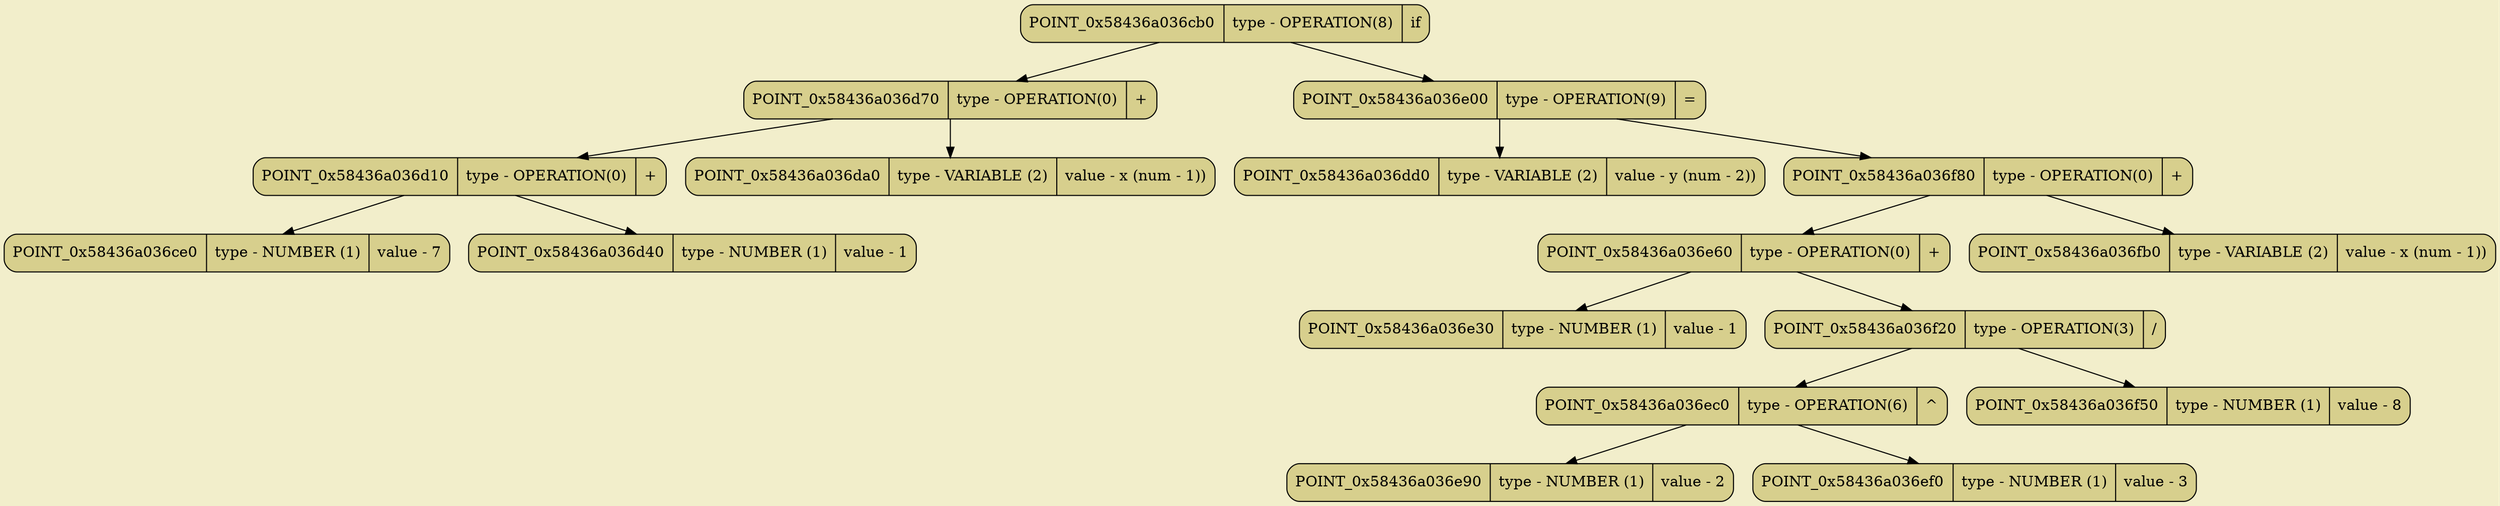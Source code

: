 digraph
{
bgcolor="#F2EECB";
rankdir = TB;
POINT_0x58436a036cb0[shape=Mrecord, label = "POINT_0x58436a036cb0 | type - OPERATION(8) | if", style="filled",fillcolor="#D7CF8D"]
POINT_0x58436a036d70[shape=Mrecord, label = "POINT_0x58436a036d70 | type - OPERATION(0) | +", style="filled",fillcolor="#D7CF8D"]
POINT_0x58436a036d10[shape=Mrecord, label = "POINT_0x58436a036d10 | type - OPERATION(0) | +", style="filled",fillcolor="#D7CF8D"]
POINT_0x58436a036ce0[shape=Mrecord, label = "POINT_0x58436a036ce0 | type - NUMBER (1) | value - 7", style="filled",fillcolor="#D7CF8D"]
POINT_0x58436a036d40[shape=Mrecord, label = "POINT_0x58436a036d40 | type - NUMBER (1) | value - 1", style="filled",fillcolor="#D7CF8D"]
POINT_0x58436a036da0[shape=Mrecord, label = "POINT_0x58436a036da0 | type - VARIABLE (2) | value - x (num - 1))", style="filled",fillcolor="#D7CF8D"]
POINT_0x58436a036e00[shape=Mrecord, label = "POINT_0x58436a036e00 | type - OPERATION(9) | =", style="filled",fillcolor="#D7CF8D"]
POINT_0x58436a036dd0[shape=Mrecord, label = "POINT_0x58436a036dd0 | type - VARIABLE (2) | value - y (num - 2))", style="filled",fillcolor="#D7CF8D"]
POINT_0x58436a036f80[shape=Mrecord, label = "POINT_0x58436a036f80 | type - OPERATION(0) | +", style="filled",fillcolor="#D7CF8D"]
POINT_0x58436a036e60[shape=Mrecord, label = "POINT_0x58436a036e60 | type - OPERATION(0) | +", style="filled",fillcolor="#D7CF8D"]
POINT_0x58436a036e30[shape=Mrecord, label = "POINT_0x58436a036e30 | type - NUMBER (1) | value - 1", style="filled",fillcolor="#D7CF8D"]
POINT_0x58436a036f20[shape=Mrecord, label = "POINT_0x58436a036f20 | type - OPERATION(3) | /", style="filled",fillcolor="#D7CF8D"]
POINT_0x58436a036ec0[shape=Mrecord, label = "POINT_0x58436a036ec0 | type - OPERATION(6) | ^", style="filled",fillcolor="#D7CF8D"]
POINT_0x58436a036e90[shape=Mrecord, label = "POINT_0x58436a036e90 | type - NUMBER (1) | value - 2", style="filled",fillcolor="#D7CF8D"]
POINT_0x58436a036ef0[shape=Mrecord, label = "POINT_0x58436a036ef0 | type - NUMBER (1) | value - 3", style="filled",fillcolor="#D7CF8D"]
POINT_0x58436a036f50[shape=Mrecord, label = "POINT_0x58436a036f50 | type - NUMBER (1) | value - 8", style="filled",fillcolor="#D7CF8D"]
POINT_0x58436a036fb0[shape=Mrecord, label = "POINT_0x58436a036fb0 | type - VARIABLE (2) | value - x (num - 1))", style="filled",fillcolor="#D7CF8D"]
POINT_0x58436a036cb0 -> POINT_0x58436a036d70
POINT_0x58436a036cb0 -> POINT_0x58436a036e00
POINT_0x58436a036d70 -> POINT_0x58436a036d10
POINT_0x58436a036d70 -> POINT_0x58436a036da0
POINT_0x58436a036d10 -> POINT_0x58436a036ce0
POINT_0x58436a036d10 -> POINT_0x58436a036d40
POINT_0x58436a036e00 -> POINT_0x58436a036dd0
POINT_0x58436a036e00 -> POINT_0x58436a036f80
POINT_0x58436a036f80 -> POINT_0x58436a036e60
POINT_0x58436a036f80 -> POINT_0x58436a036fb0
POINT_0x58436a036e60 -> POINT_0x58436a036e30
POINT_0x58436a036e60 -> POINT_0x58436a036f20
POINT_0x58436a036f20 -> POINT_0x58436a036ec0
POINT_0x58436a036f20 -> POINT_0x58436a036f50
POINT_0x58436a036ec0 -> POINT_0x58436a036e90
POINT_0x58436a036ec0 -> POINT_0x58436a036ef0
}
